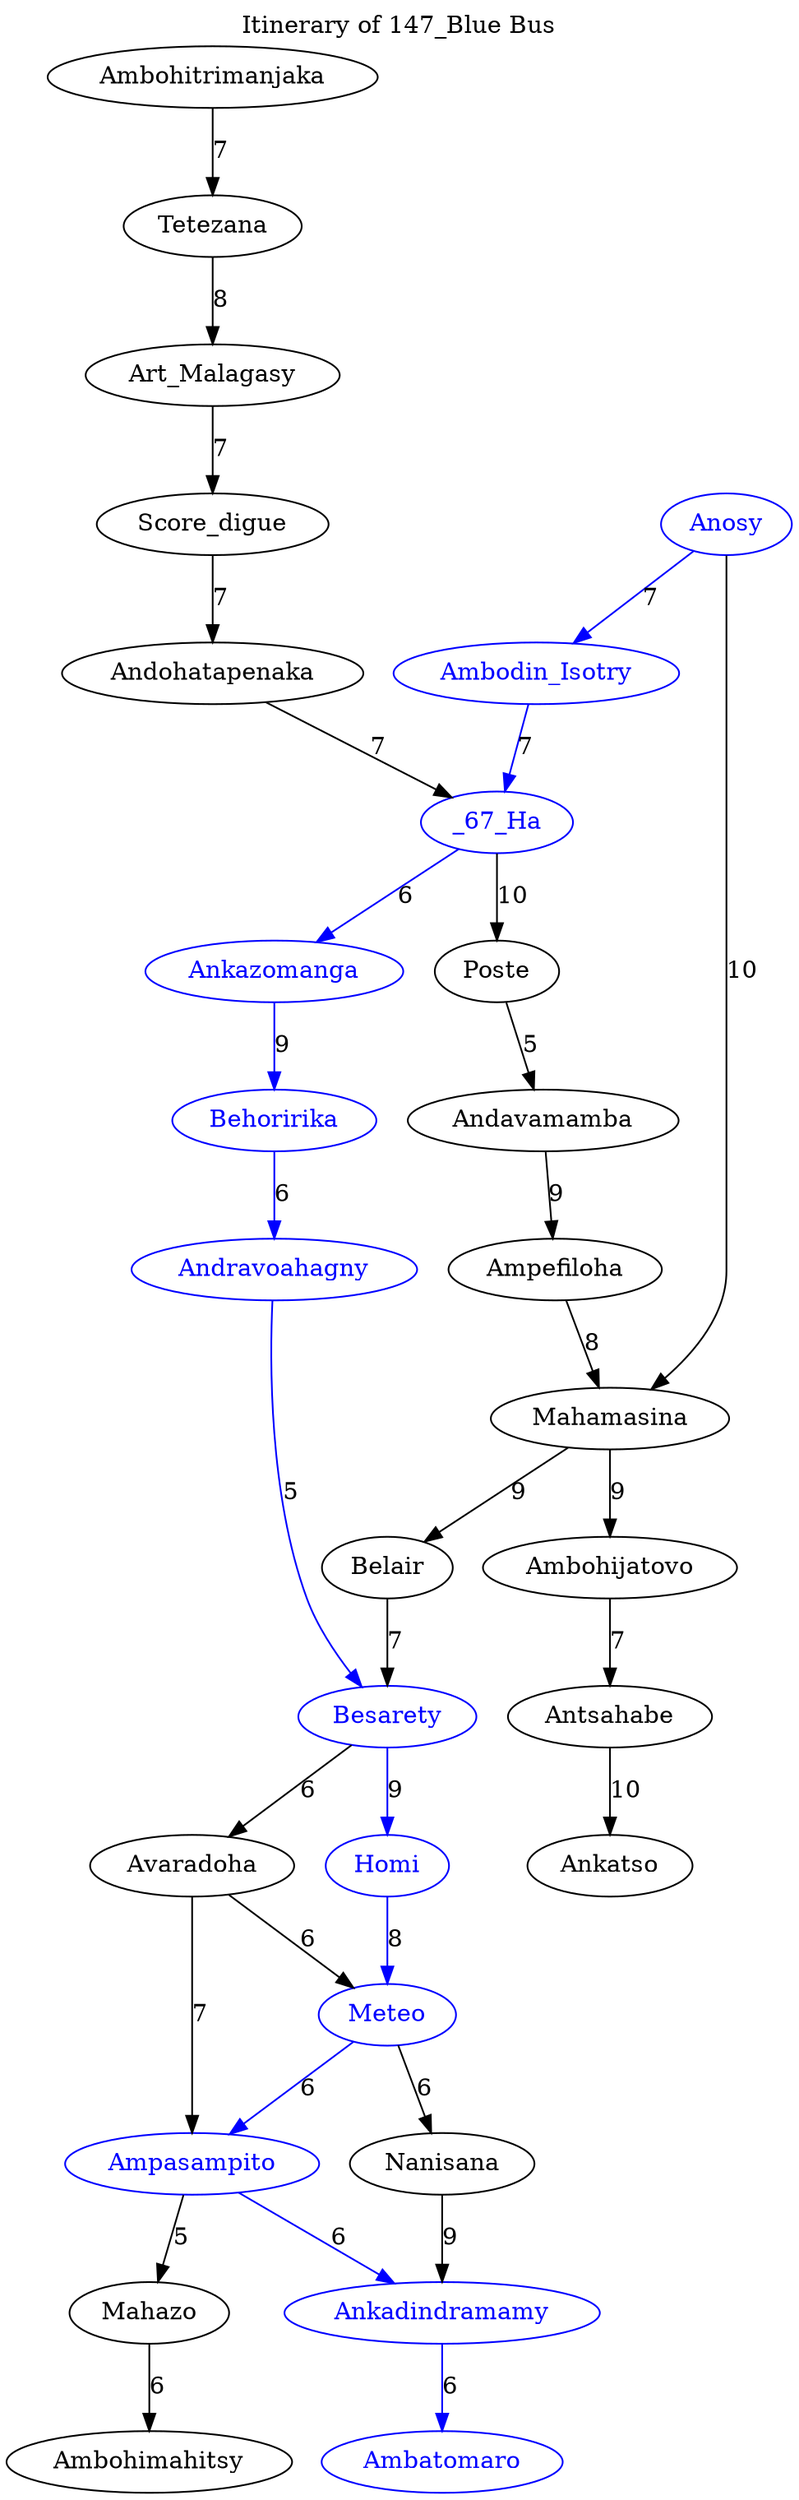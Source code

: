 digraph G {
	labelloc="t"	label="Itinerary of 147_Blue Bus"	Ambodin_Isotry -> _67_Ha [color="blue", weight=7, label="7"];
	Art_Malagasy -> Score_digue [weight=7, label="7"];
	Antsahabe -> Ankatso [weight=10, label="10"];
	Andavamamba -> Ampefiloha [weight=9, label="9"];
	Ampefiloha -> Mahamasina [weight=8, label="8"];
	_67_Ha -> Poste [weight=10, label="10"];
	Meteo -> Ampasampito [color="blue", weight=6, label="6"];
	Andohatapenaka -> _67_Ha [weight=7, label="7"];
	Meteo -> Nanisana [weight=6, label="6"];
	Mahamasina -> Belair [weight=9, label="9"];
	Ankazomanga -> Behoririka [color="blue", weight=9, label="9"];
	Andravoahagny -> Besarety [color="blue", weight=5, label="5"];
	Besarety -> Avaradoha [weight=6, label="6"];
	Ambohitrimanjaka -> Tetezana [weight=7, label="7"];
	Homi -> Meteo [color="blue", weight=8, label="8"];
	Ampasampito -> Mahazo [weight=5, label="5"];
	Besarety -> Homi [color="blue", weight=9, label="9"];
	Tetezana -> Art_Malagasy [weight=8, label="8"];
	Ampasampito -> Ankadindramamy [color="blue", weight=6, label="6"];
	Poste -> Andavamamba [weight=5, label="5"];
	_67_Ha -> Ankazomanga [color="blue", weight=6, label="6"];
	Behoririka -> Andravoahagny [color="blue", weight=6, label="6"];
	Score_digue -> Andohatapenaka [weight=7, label="7"];
	Mahamasina -> Ambohijatovo [weight=9, label="9"];
	Anosy -> Mahamasina [weight=10, label="10"];
	Ankadindramamy -> Ambatomaro [color="blue", weight=6, label="6"];
	Mahazo -> Ambohimahitsy [weight=6, label="6"];
	Anosy -> Ambodin_Isotry [color="blue", weight=7, label="7"];
	Belair -> Besarety [weight=7, label="7"];
	Avaradoha -> Meteo [weight=6, label="6"];
	Ambohijatovo -> Antsahabe [weight=7, label="7"];
	Avaradoha -> Ampasampito [weight=7, label="7"];
	Nanisana -> Ankadindramamy [weight=9, label="9"];
	Art_Malagasy;
	Andohatapenaka;
	Tetezana;
	_67_Ha [color="blue", fontcolor="blue"];
	Ambohitrimanjaka;
	Score_digue;
	Poste;
	Andavamamba;
	Mahamasina;
	Ambohijatovo;
	_67_Ha [color="blue", fontcolor="blue"];
	Ankatso;
	Ampefiloha;
	Antsahabe;
	Mahamasina;
	Anosy [color="blue", fontcolor="blue"];
	Besarety [color="blue", fontcolor="blue"];
	Meteo [color="blue", fontcolor="blue"];
	Nanisana;
	Avaradoha;
	Belair;
	Ankadindramamy [color="blue", fontcolor="blue"];
	Ambatomaro [color="blue", fontcolor="blue"];
	Ampasampito [color="blue", fontcolor="blue"];
	Anosy [color="blue", fontcolor="blue"];
	Behoririka [color="blue", fontcolor="blue"];
	Besarety [color="blue", fontcolor="blue"];
	Meteo [color="blue", fontcolor="blue"];
	Ambodin_Isotry [color="blue", fontcolor="blue"];
	_67_Ha [color="blue", fontcolor="blue"];
	Ankazomanga [color="blue", fontcolor="blue"];
	Homi [color="blue", fontcolor="blue"];
	Andravoahagny [color="blue", fontcolor="blue"];
	Ankadindramamy [color="blue", fontcolor="blue"];
	Ambatomaro [color="blue", fontcolor="blue"];
	Ampasampito [color="blue", fontcolor="blue"];
	Besarety [color="blue", fontcolor="blue"];
	Ambohimahitsy;
	Avaradoha;
	Mahazo;
}
